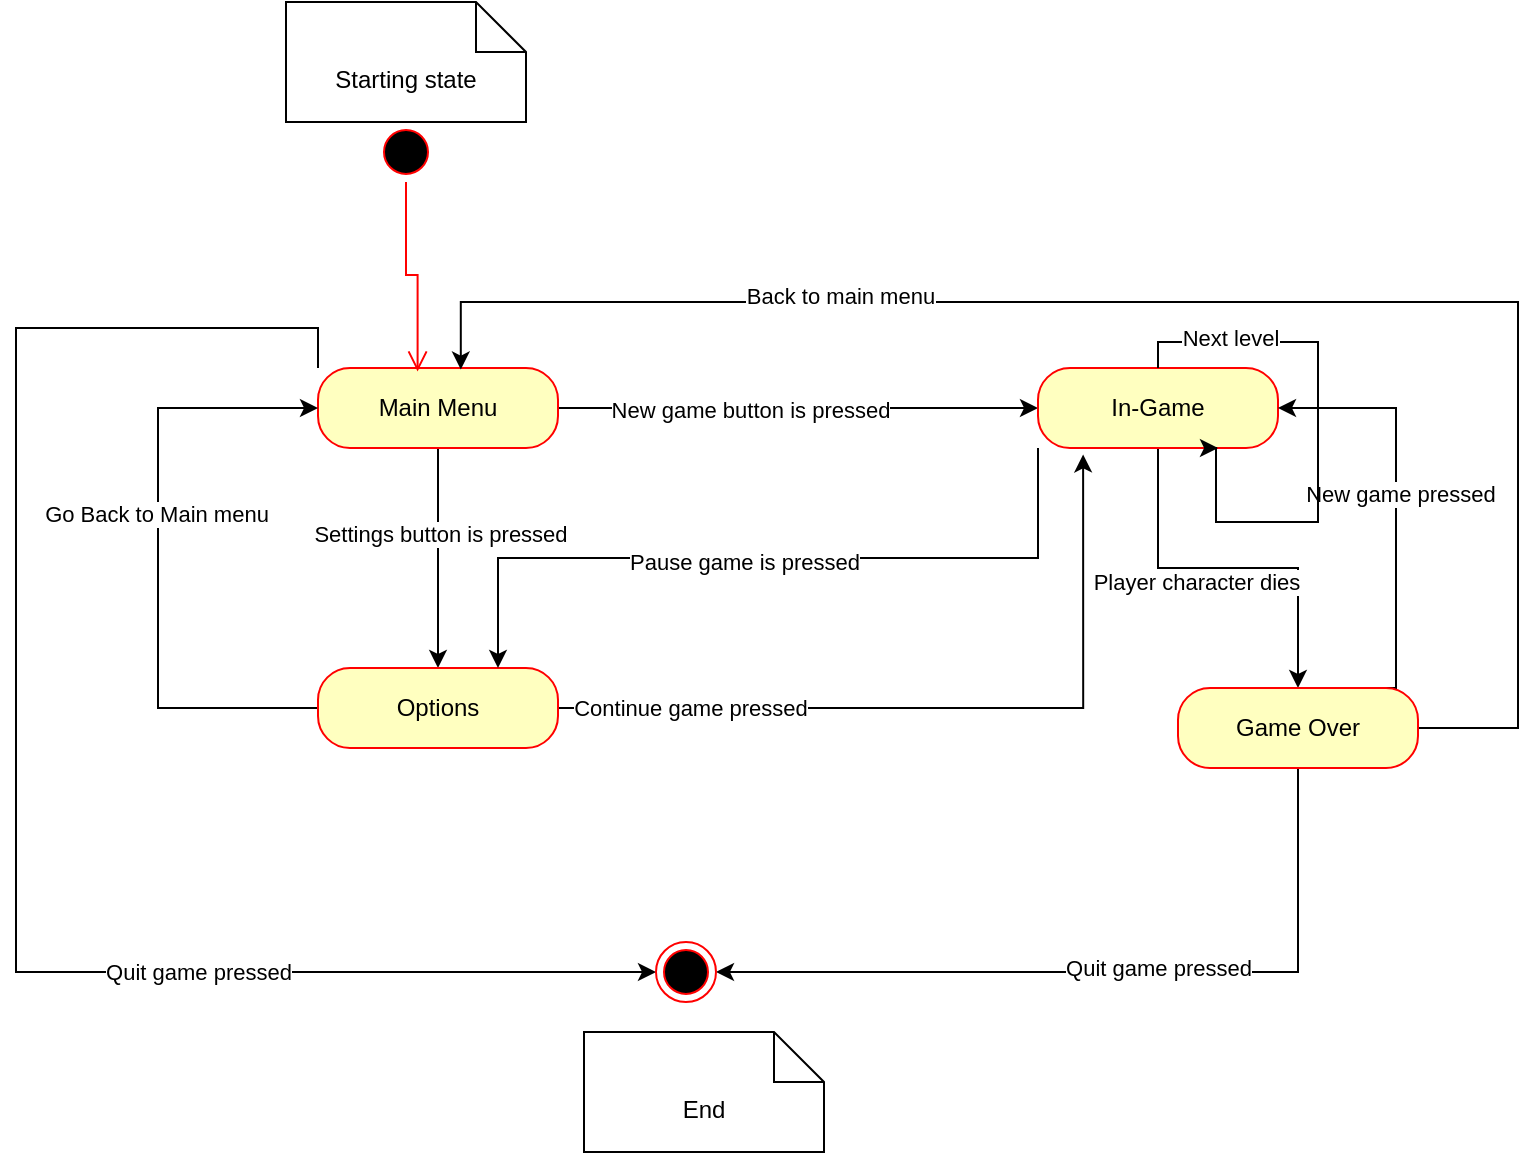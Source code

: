 <mxfile version="20.3.0" type="device"><diagram id="VUBdqlX74H_ns2in6jNu" name="Page-1"><mxGraphModel dx="771" dy="531" grid="1" gridSize="10" guides="1" tooltips="1" connect="1" arrows="1" fold="1" page="1" pageScale="1" pageWidth="827" pageHeight="1169" math="0" shadow="0"><root><mxCell id="0"/><mxCell id="1" parent="0"/><mxCell id="InIrzRHuVL4vW5L8oFRf-26" style="edgeStyle=orthogonalEdgeStyle;rounded=0;orthogonalLoop=1;jettySize=auto;html=1;entryX=0;entryY=0.5;entryDx=0;entryDy=0;" parent="1" source="InIrzRHuVL4vW5L8oFRf-17" target="InIrzRHuVL4vW5L8oFRf-22" edge="1"><mxGeometry relative="1" as="geometry"/></mxCell><mxCell id="InIrzRHuVL4vW5L8oFRf-27" value="New game button is pressed" style="edgeLabel;html=1;align=center;verticalAlign=middle;resizable=0;points=[];" parent="InIrzRHuVL4vW5L8oFRf-26" vertex="1" connectable="0"><mxGeometry x="-0.203" y="-1" relative="1" as="geometry"><mxPoint as="offset"/></mxGeometry></mxCell><mxCell id="InIrzRHuVL4vW5L8oFRf-30" style="edgeStyle=orthogonalEdgeStyle;rounded=0;orthogonalLoop=1;jettySize=auto;html=1;exitX=0.5;exitY=1;exitDx=0;exitDy=0;entryX=0.5;entryY=0;entryDx=0;entryDy=0;" parent="1" source="InIrzRHuVL4vW5L8oFRf-17" target="InIrzRHuVL4vW5L8oFRf-20" edge="1"><mxGeometry relative="1" as="geometry"/></mxCell><mxCell id="InIrzRHuVL4vW5L8oFRf-31" value="Settings button is pressed" style="edgeLabel;html=1;align=center;verticalAlign=middle;resizable=0;points=[];" parent="InIrzRHuVL4vW5L8oFRf-30" vertex="1" connectable="0"><mxGeometry x="-0.229" y="1" relative="1" as="geometry"><mxPoint as="offset"/></mxGeometry></mxCell><mxCell id="InIrzRHuVL4vW5L8oFRf-51" style="edgeStyle=orthogonalEdgeStyle;rounded=0;orthogonalLoop=1;jettySize=auto;html=1;exitX=0;exitY=0;exitDx=0;exitDy=0;entryX=0;entryY=0.5;entryDx=0;entryDy=0;" parent="1" source="InIrzRHuVL4vW5L8oFRf-17" target="InIrzRHuVL4vW5L8oFRf-45" edge="1"><mxGeometry relative="1" as="geometry"><Array as="points"><mxPoint x="161" y="203"/><mxPoint x="10" y="203"/><mxPoint x="10" y="525"/></Array></mxGeometry></mxCell><mxCell id="InIrzRHuVL4vW5L8oFRf-52" value="Quit game pressed" style="edgeLabel;html=1;align=center;verticalAlign=middle;resizable=0;points=[];" parent="InIrzRHuVL4vW5L8oFRf-51" vertex="1" connectable="0"><mxGeometry x="0.435" relative="1" as="geometry"><mxPoint as="offset"/></mxGeometry></mxCell><mxCell id="InIrzRHuVL4vW5L8oFRf-17" value="Main Menu" style="rounded=1;whiteSpace=wrap;html=1;arcSize=40;fontColor=#000000;fillColor=#ffffc0;strokeColor=#ff0000;" parent="1" vertex="1"><mxGeometry x="161" y="223" width="120" height="40" as="geometry"/></mxCell><mxCell id="InIrzRHuVL4vW5L8oFRf-34" style="edgeStyle=orthogonalEdgeStyle;rounded=0;orthogonalLoop=1;jettySize=auto;html=1;entryX=0;entryY=0.5;entryDx=0;entryDy=0;exitX=0;exitY=0.5;exitDx=0;exitDy=0;" parent="1" source="InIrzRHuVL4vW5L8oFRf-20" target="InIrzRHuVL4vW5L8oFRf-17" edge="1"><mxGeometry relative="1" as="geometry"><Array as="points"><mxPoint x="81" y="393"/><mxPoint x="81" y="243"/></Array></mxGeometry></mxCell><mxCell id="InIrzRHuVL4vW5L8oFRf-35" value="Go Back to Main menu" style="edgeLabel;html=1;align=center;verticalAlign=middle;resizable=0;points=[];" parent="InIrzRHuVL4vW5L8oFRf-34" vertex="1" connectable="0"><mxGeometry x="0.143" y="1" relative="1" as="geometry"><mxPoint as="offset"/></mxGeometry></mxCell><mxCell id="InIrzRHuVL4vW5L8oFRf-40" style="edgeStyle=orthogonalEdgeStyle;rounded=0;orthogonalLoop=1;jettySize=auto;html=1;exitX=1;exitY=0.5;exitDx=0;exitDy=0;entryX=0.188;entryY=1.08;entryDx=0;entryDy=0;entryPerimeter=0;" parent="1" source="InIrzRHuVL4vW5L8oFRf-20" target="InIrzRHuVL4vW5L8oFRf-22" edge="1"><mxGeometry relative="1" as="geometry"/></mxCell><mxCell id="InIrzRHuVL4vW5L8oFRf-41" value="Continue game pressed" style="edgeLabel;html=1;align=center;verticalAlign=middle;resizable=0;points=[];" parent="InIrzRHuVL4vW5L8oFRf-40" vertex="1" connectable="0"><mxGeometry x="-0.66" relative="1" as="geometry"><mxPoint as="offset"/></mxGeometry></mxCell><mxCell id="InIrzRHuVL4vW5L8oFRf-20" value="Options" style="rounded=1;whiteSpace=wrap;html=1;arcSize=40;fontColor=#000000;fillColor=#ffffc0;strokeColor=#ff0000;" parent="1" vertex="1"><mxGeometry x="161" y="373" width="120" height="40" as="geometry"/></mxCell><mxCell id="InIrzRHuVL4vW5L8oFRf-28" style="edgeStyle=orthogonalEdgeStyle;rounded=0;orthogonalLoop=1;jettySize=auto;html=1;entryX=0.5;entryY=0;entryDx=0;entryDy=0;" parent="1" source="InIrzRHuVL4vW5L8oFRf-22" target="InIrzRHuVL4vW5L8oFRf-24" edge="1"><mxGeometry relative="1" as="geometry"/></mxCell><mxCell id="InIrzRHuVL4vW5L8oFRf-29" value="Player character dies" style="edgeLabel;html=1;align=center;verticalAlign=middle;resizable=0;points=[];" parent="InIrzRHuVL4vW5L8oFRf-28" vertex="1" connectable="0"><mxGeometry x="-0.174" y="1" relative="1" as="geometry"><mxPoint y="8" as="offset"/></mxGeometry></mxCell><mxCell id="InIrzRHuVL4vW5L8oFRf-32" style="edgeStyle=orthogonalEdgeStyle;rounded=0;orthogonalLoop=1;jettySize=auto;html=1;exitX=0;exitY=1;exitDx=0;exitDy=0;entryX=0.75;entryY=0;entryDx=0;entryDy=0;" parent="1" source="InIrzRHuVL4vW5L8oFRf-22" target="InIrzRHuVL4vW5L8oFRf-20" edge="1"><mxGeometry relative="1" as="geometry"/></mxCell><mxCell id="InIrzRHuVL4vW5L8oFRf-33" value="Pause game is pressed" style="edgeLabel;html=1;align=center;verticalAlign=middle;resizable=0;points=[];" parent="InIrzRHuVL4vW5L8oFRf-32" vertex="1" connectable="0"><mxGeometry x="0.064" y="2" relative="1" as="geometry"><mxPoint as="offset"/></mxGeometry></mxCell><mxCell id="InIrzRHuVL4vW5L8oFRf-22" value="In-Game" style="rounded=1;whiteSpace=wrap;html=1;arcSize=40;fontColor=#000000;fillColor=#ffffc0;strokeColor=#ff0000;" parent="1" vertex="1"><mxGeometry x="521" y="223" width="120" height="40" as="geometry"/></mxCell><mxCell id="InIrzRHuVL4vW5L8oFRf-36" style="edgeStyle=orthogonalEdgeStyle;rounded=0;orthogonalLoop=1;jettySize=auto;html=1;entryX=0.595;entryY=0.02;entryDx=0;entryDy=0;entryPerimeter=0;" parent="1" source="InIrzRHuVL4vW5L8oFRf-24" target="InIrzRHuVL4vW5L8oFRf-17" edge="1"><mxGeometry relative="1" as="geometry"><Array as="points"><mxPoint x="761" y="403"/><mxPoint x="761" y="190"/><mxPoint x="232" y="190"/></Array></mxGeometry></mxCell><mxCell id="InIrzRHuVL4vW5L8oFRf-37" value="Back to main menu" style="edgeLabel;html=1;align=center;verticalAlign=middle;resizable=0;points=[];" parent="InIrzRHuVL4vW5L8oFRf-36" vertex="1" connectable="0"><mxGeometry x="0.46" y="-3" relative="1" as="geometry"><mxPoint as="offset"/></mxGeometry></mxCell><mxCell id="InIrzRHuVL4vW5L8oFRf-38" style="edgeStyle=orthogonalEdgeStyle;rounded=0;orthogonalLoop=1;jettySize=auto;html=1;exitX=0.75;exitY=0;exitDx=0;exitDy=0;entryX=1;entryY=0.5;entryDx=0;entryDy=0;" parent="1" source="InIrzRHuVL4vW5L8oFRf-24" target="InIrzRHuVL4vW5L8oFRf-22" edge="1"><mxGeometry relative="1" as="geometry"><Array as="points"><mxPoint x="700" y="383"/><mxPoint x="700" y="243"/></Array></mxGeometry></mxCell><mxCell id="InIrzRHuVL4vW5L8oFRf-39" value="New game pressed" style="edgeLabel;html=1;align=center;verticalAlign=middle;resizable=0;points=[];" parent="InIrzRHuVL4vW5L8oFRf-38" vertex="1" connectable="0"><mxGeometry x="0.064" y="-2" relative="1" as="geometry"><mxPoint as="offset"/></mxGeometry></mxCell><mxCell id="InIrzRHuVL4vW5L8oFRf-46" style="edgeStyle=orthogonalEdgeStyle;rounded=0;orthogonalLoop=1;jettySize=auto;html=1;entryX=1;entryY=0.5;entryDx=0;entryDy=0;exitX=0.5;exitY=1;exitDx=0;exitDy=0;" parent="1" source="InIrzRHuVL4vW5L8oFRf-24" target="InIrzRHuVL4vW5L8oFRf-45" edge="1"><mxGeometry relative="1" as="geometry"/></mxCell><mxCell id="InIrzRHuVL4vW5L8oFRf-50" value="Quit game pressed" style="edgeLabel;html=1;align=center;verticalAlign=middle;resizable=0;points=[];" parent="InIrzRHuVL4vW5L8oFRf-46" vertex="1" connectable="0"><mxGeometry x="-0.121" y="-2" relative="1" as="geometry"><mxPoint as="offset"/></mxGeometry></mxCell><mxCell id="InIrzRHuVL4vW5L8oFRf-24" value="Game Over" style="rounded=1;whiteSpace=wrap;html=1;arcSize=40;fontColor=#000000;fillColor=#ffffc0;strokeColor=#ff0000;" parent="1" vertex="1"><mxGeometry x="591" y="383" width="120" height="40" as="geometry"/></mxCell><mxCell id="InIrzRHuVL4vW5L8oFRf-42" value="" style="ellipse;html=1;shape=startState;fillColor=#000000;strokeColor=#ff0000;" parent="1" vertex="1"><mxGeometry x="190" y="100" width="30" height="30" as="geometry"/></mxCell><mxCell id="InIrzRHuVL4vW5L8oFRf-43" value="" style="edgeStyle=orthogonalEdgeStyle;html=1;verticalAlign=bottom;endArrow=open;endSize=8;strokeColor=#ff0000;rounded=0;entryX=0.415;entryY=0.045;entryDx=0;entryDy=0;entryPerimeter=0;" parent="1" source="InIrzRHuVL4vW5L8oFRf-42" target="InIrzRHuVL4vW5L8oFRf-17" edge="1"><mxGeometry relative="1" as="geometry"><mxPoint x="195" y="150" as="targetPoint"/></mxGeometry></mxCell><mxCell id="InIrzRHuVL4vW5L8oFRf-44" value="Starting state" style="shape=note2;boundedLbl=1;whiteSpace=wrap;html=1;size=25;verticalAlign=top;align=center;" parent="1" vertex="1"><mxGeometry x="145" y="40" width="120" height="60" as="geometry"/></mxCell><mxCell id="InIrzRHuVL4vW5L8oFRf-45" value="" style="ellipse;html=1;shape=endState;fillColor=#000000;strokeColor=#ff0000;" parent="1" vertex="1"><mxGeometry x="330" y="510" width="30" height="30" as="geometry"/></mxCell><mxCell id="InIrzRHuVL4vW5L8oFRf-49" value="End" style="shape=note2;boundedLbl=1;whiteSpace=wrap;html=1;size=25;verticalAlign=top;align=center;" parent="1" vertex="1"><mxGeometry x="294" y="555" width="120" height="60" as="geometry"/></mxCell><mxCell id="M9hUSPN2_0JZAfoaRjpa-1" style="edgeStyle=orthogonalEdgeStyle;rounded=0;orthogonalLoop=1;jettySize=auto;html=1;entryX=0.75;entryY=1;entryDx=0;entryDy=0;" edge="1" parent="1" source="InIrzRHuVL4vW5L8oFRf-22" target="InIrzRHuVL4vW5L8oFRf-22"><mxGeometry relative="1" as="geometry"><Array as="points"><mxPoint x="581" y="210"/><mxPoint x="661" y="210"/><mxPoint x="661" y="300"/><mxPoint x="610" y="300"/><mxPoint x="610" y="263"/></Array></mxGeometry></mxCell><mxCell id="M9hUSPN2_0JZAfoaRjpa-2" value="Next level" style="edgeLabel;html=1;align=center;verticalAlign=middle;resizable=0;points=[];" vertex="1" connectable="0" parent="M9hUSPN2_0JZAfoaRjpa-1"><mxGeometry x="-0.752" y="2" relative="1" as="geometry"><mxPoint x="15" as="offset"/></mxGeometry></mxCell></root></mxGraphModel></diagram></mxfile>